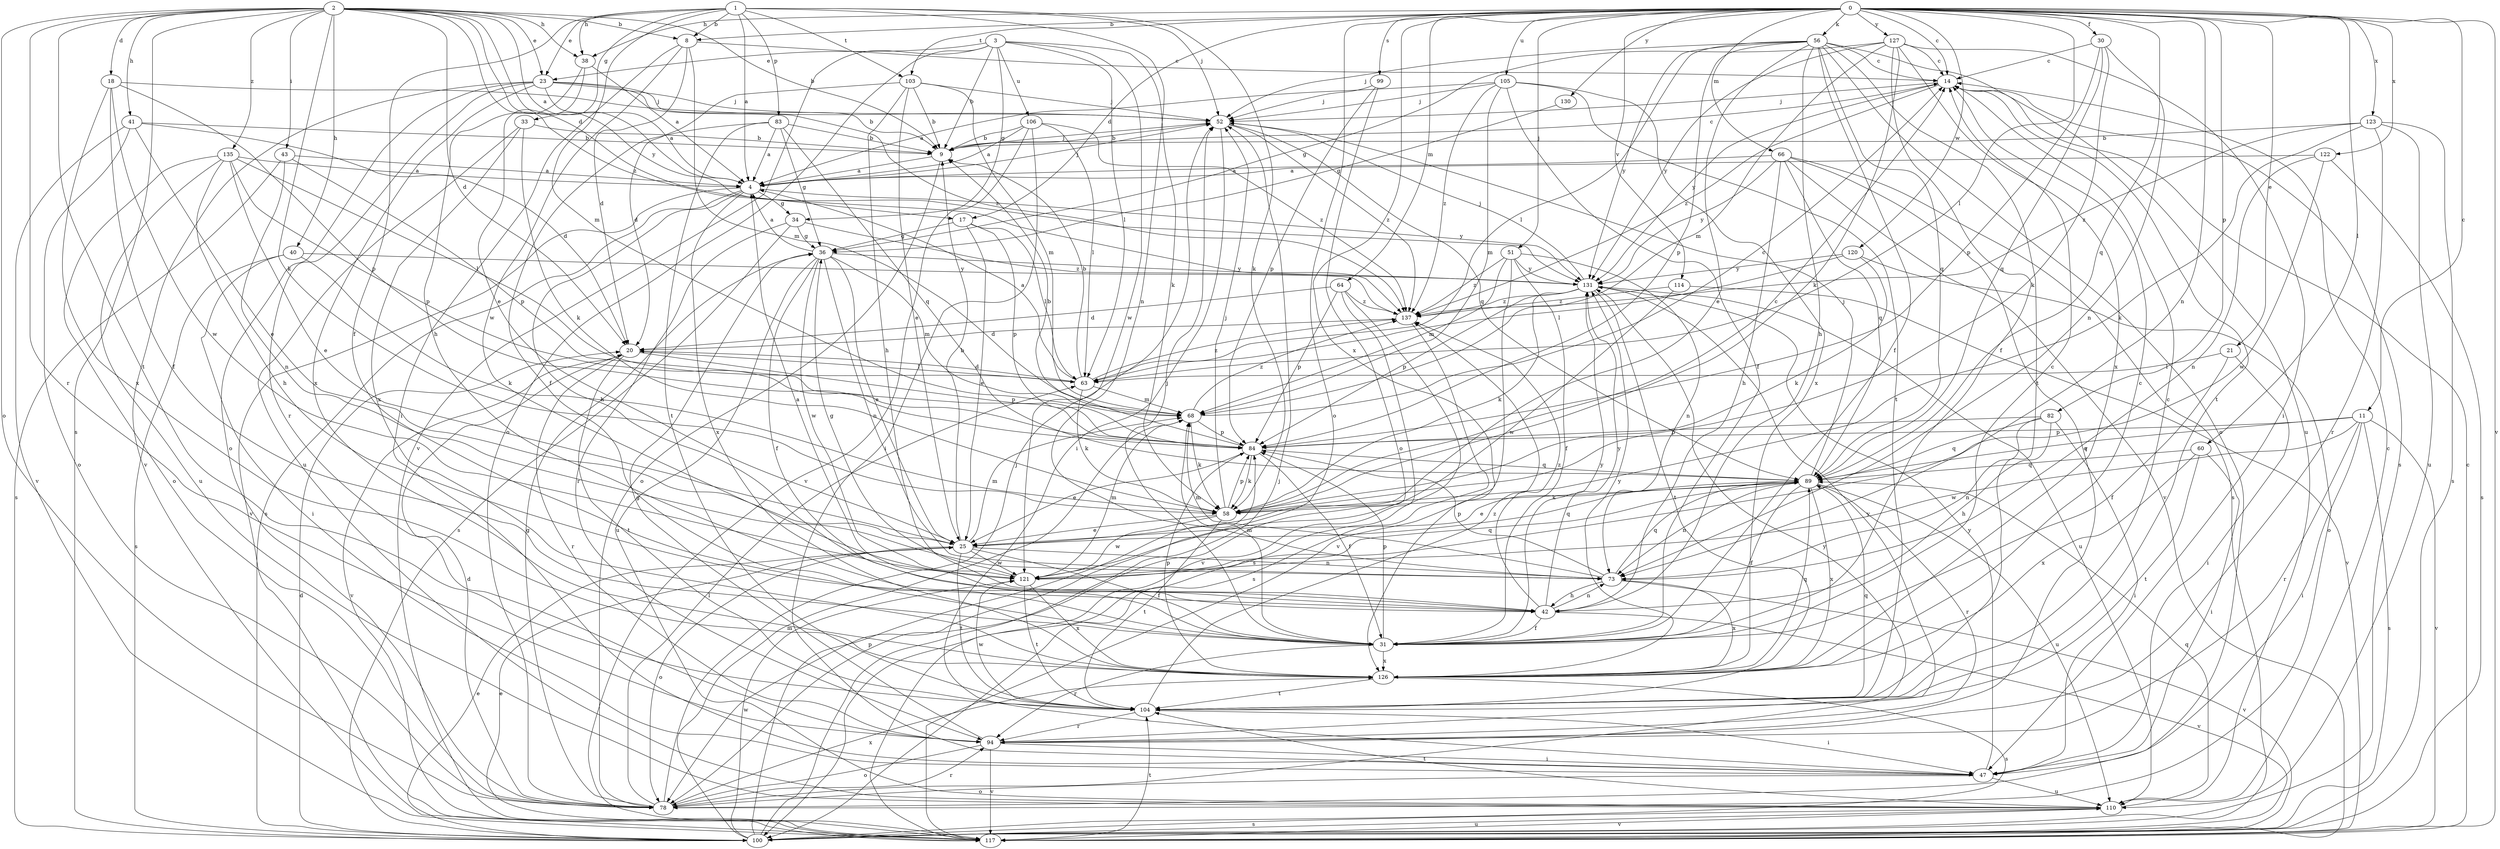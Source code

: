 strict digraph  {
0;
1;
2;
3;
4;
8;
9;
11;
14;
17;
18;
20;
21;
23;
25;
30;
31;
33;
34;
36;
38;
40;
41;
42;
43;
47;
51;
52;
56;
58;
60;
63;
64;
66;
68;
73;
78;
82;
83;
84;
89;
94;
99;
100;
103;
104;
105;
106;
110;
114;
117;
120;
121;
122;
123;
126;
127;
130;
131;
135;
137;
0 -> 8  [label=b];
0 -> 11  [label=c];
0 -> 14  [label=c];
0 -> 17  [label=d];
0 -> 21  [label=e];
0 -> 30  [label=f];
0 -> 38  [label=h];
0 -> 51  [label=j];
0 -> 56  [label=k];
0 -> 60  [label=l];
0 -> 63  [label=l];
0 -> 64  [label=m];
0 -> 66  [label=m];
0 -> 73  [label=n];
0 -> 78  [label=o];
0 -> 82  [label=p];
0 -> 89  [label=q];
0 -> 99  [label=s];
0 -> 103  [label=t];
0 -> 105  [label=u];
0 -> 114  [label=v];
0 -> 117  [label=v];
0 -> 120  [label=w];
0 -> 122  [label=x];
0 -> 123  [label=x];
0 -> 126  [label=x];
0 -> 127  [label=y];
0 -> 130  [label=y];
1 -> 4  [label=a];
1 -> 8  [label=b];
1 -> 23  [label=e];
1 -> 31  [label=f];
1 -> 33  [label=g];
1 -> 38  [label=h];
1 -> 52  [label=j];
1 -> 58  [label=k];
1 -> 68  [label=m];
1 -> 73  [label=n];
1 -> 83  [label=p];
1 -> 103  [label=t];
2 -> 4  [label=a];
2 -> 8  [label=b];
2 -> 9  [label=b];
2 -> 17  [label=d];
2 -> 18  [label=d];
2 -> 20  [label=d];
2 -> 23  [label=e];
2 -> 38  [label=h];
2 -> 40  [label=h];
2 -> 41  [label=h];
2 -> 43  [label=i];
2 -> 58  [label=k];
2 -> 78  [label=o];
2 -> 94  [label=r];
2 -> 100  [label=s];
2 -> 104  [label=t];
2 -> 131  [label=y];
2 -> 135  [label=z];
2 -> 137  [label=z];
3 -> 9  [label=b];
3 -> 23  [label=e];
3 -> 34  [label=g];
3 -> 58  [label=k];
3 -> 63  [label=l];
3 -> 78  [label=o];
3 -> 106  [label=u];
3 -> 117  [label=v];
3 -> 121  [label=w];
4 -> 34  [label=g];
4 -> 42  [label=h];
4 -> 52  [label=j];
4 -> 100  [label=s];
4 -> 117  [label=v];
4 -> 126  [label=x];
4 -> 131  [label=y];
8 -> 14  [label=c];
8 -> 20  [label=d];
8 -> 47  [label=i];
8 -> 68  [label=m];
8 -> 121  [label=w];
9 -> 4  [label=a];
9 -> 14  [label=c];
9 -> 52  [label=j];
9 -> 78  [label=o];
11 -> 47  [label=i];
11 -> 84  [label=p];
11 -> 89  [label=q];
11 -> 94  [label=r];
11 -> 100  [label=s];
11 -> 117  [label=v];
11 -> 121  [label=w];
14 -> 52  [label=j];
14 -> 100  [label=s];
14 -> 104  [label=t];
14 -> 131  [label=y];
14 -> 137  [label=z];
17 -> 25  [label=e];
17 -> 36  [label=g];
17 -> 63  [label=l];
17 -> 84  [label=p];
18 -> 31  [label=f];
18 -> 52  [label=j];
18 -> 84  [label=p];
18 -> 121  [label=w];
18 -> 126  [label=x];
20 -> 63  [label=l];
20 -> 84  [label=p];
20 -> 94  [label=r];
20 -> 104  [label=t];
20 -> 117  [label=v];
21 -> 31  [label=f];
21 -> 47  [label=i];
21 -> 63  [label=l];
23 -> 4  [label=a];
23 -> 9  [label=b];
23 -> 52  [label=j];
23 -> 78  [label=o];
23 -> 94  [label=r];
23 -> 117  [label=v];
23 -> 126  [label=x];
23 -> 137  [label=z];
25 -> 9  [label=b];
25 -> 31  [label=f];
25 -> 68  [label=m];
25 -> 73  [label=n];
25 -> 78  [label=o];
25 -> 89  [label=q];
25 -> 104  [label=t];
25 -> 121  [label=w];
30 -> 14  [label=c];
30 -> 58  [label=k];
30 -> 73  [label=n];
30 -> 84  [label=p];
30 -> 89  [label=q];
31 -> 14  [label=c];
31 -> 52  [label=j];
31 -> 68  [label=m];
31 -> 84  [label=p];
31 -> 94  [label=r];
31 -> 126  [label=x];
31 -> 131  [label=y];
33 -> 9  [label=b];
33 -> 58  [label=k];
33 -> 110  [label=u];
33 -> 126  [label=x];
34 -> 36  [label=g];
34 -> 94  [label=r];
34 -> 100  [label=s];
34 -> 137  [label=z];
36 -> 4  [label=a];
36 -> 25  [label=e];
36 -> 31  [label=f];
36 -> 68  [label=m];
36 -> 73  [label=n];
36 -> 110  [label=u];
36 -> 121  [label=w];
36 -> 131  [label=y];
38 -> 4  [label=a];
38 -> 25  [label=e];
38 -> 42  [label=h];
40 -> 47  [label=i];
40 -> 58  [label=k];
40 -> 100  [label=s];
40 -> 131  [label=y];
41 -> 9  [label=b];
41 -> 20  [label=d];
41 -> 25  [label=e];
41 -> 78  [label=o];
41 -> 117  [label=v];
42 -> 4  [label=a];
42 -> 31  [label=f];
42 -> 73  [label=n];
42 -> 117  [label=v];
42 -> 131  [label=y];
42 -> 137  [label=z];
43 -> 4  [label=a];
43 -> 73  [label=n];
43 -> 84  [label=p];
43 -> 100  [label=s];
47 -> 78  [label=o];
47 -> 110  [label=u];
47 -> 131  [label=y];
51 -> 31  [label=f];
51 -> 68  [label=m];
51 -> 73  [label=n];
51 -> 117  [label=v];
51 -> 131  [label=y];
51 -> 137  [label=z];
52 -> 9  [label=b];
52 -> 47  [label=i];
52 -> 89  [label=q];
52 -> 137  [label=z];
56 -> 14  [label=c];
56 -> 25  [label=e];
56 -> 31  [label=f];
56 -> 42  [label=h];
56 -> 52  [label=j];
56 -> 63  [label=l];
56 -> 78  [label=o];
56 -> 84  [label=p];
56 -> 89  [label=q];
56 -> 104  [label=t];
56 -> 110  [label=u];
56 -> 131  [label=y];
58 -> 14  [label=c];
58 -> 25  [label=e];
58 -> 52  [label=j];
58 -> 84  [label=p];
58 -> 104  [label=t];
58 -> 121  [label=w];
60 -> 47  [label=i];
60 -> 89  [label=q];
60 -> 104  [label=t];
60 -> 126  [label=x];
63 -> 4  [label=a];
63 -> 9  [label=b];
63 -> 20  [label=d];
63 -> 58  [label=k];
63 -> 68  [label=m];
63 -> 137  [label=z];
64 -> 20  [label=d];
64 -> 84  [label=p];
64 -> 100  [label=s];
64 -> 117  [label=v];
64 -> 137  [label=z];
66 -> 4  [label=a];
66 -> 42  [label=h];
66 -> 89  [label=q];
66 -> 94  [label=r];
66 -> 100  [label=s];
66 -> 117  [label=v];
66 -> 131  [label=y];
68 -> 14  [label=c];
68 -> 58  [label=k];
68 -> 84  [label=p];
68 -> 137  [label=z];
73 -> 42  [label=h];
73 -> 68  [label=m];
73 -> 84  [label=p];
73 -> 89  [label=q];
73 -> 117  [label=v];
73 -> 126  [label=x];
78 -> 20  [label=d];
78 -> 36  [label=g];
78 -> 52  [label=j];
78 -> 63  [label=l];
78 -> 94  [label=r];
78 -> 126  [label=x];
78 -> 131  [label=y];
82 -> 42  [label=h];
82 -> 47  [label=i];
82 -> 73  [label=n];
82 -> 84  [label=p];
82 -> 89  [label=q];
83 -> 4  [label=a];
83 -> 9  [label=b];
83 -> 31  [label=f];
83 -> 36  [label=g];
83 -> 89  [label=q];
83 -> 104  [label=t];
84 -> 9  [label=b];
84 -> 25  [label=e];
84 -> 31  [label=f];
84 -> 58  [label=k];
84 -> 89  [label=q];
89 -> 25  [label=e];
89 -> 31  [label=f];
89 -> 52  [label=j];
89 -> 58  [label=k];
89 -> 73  [label=n];
89 -> 94  [label=r];
89 -> 110  [label=u];
89 -> 126  [label=x];
94 -> 36  [label=g];
94 -> 47  [label=i];
94 -> 78  [label=o];
94 -> 117  [label=v];
94 -> 131  [label=y];
99 -> 52  [label=j];
99 -> 78  [label=o];
99 -> 84  [label=p];
100 -> 20  [label=d];
100 -> 25  [label=e];
100 -> 52  [label=j];
100 -> 68  [label=m];
100 -> 84  [label=p];
100 -> 110  [label=u];
100 -> 121  [label=w];
103 -> 9  [label=b];
103 -> 20  [label=d];
103 -> 25  [label=e];
103 -> 42  [label=h];
103 -> 52  [label=j];
103 -> 68  [label=m];
104 -> 14  [label=c];
104 -> 47  [label=i];
104 -> 89  [label=q];
104 -> 94  [label=r];
104 -> 121  [label=w];
104 -> 137  [label=z];
105 -> 4  [label=a];
105 -> 31  [label=f];
105 -> 52  [label=j];
105 -> 68  [label=m];
105 -> 104  [label=t];
105 -> 126  [label=x];
105 -> 137  [label=z];
106 -> 4  [label=a];
106 -> 9  [label=b];
106 -> 47  [label=i];
106 -> 63  [label=l];
106 -> 117  [label=v];
106 -> 137  [label=z];
110 -> 14  [label=c];
110 -> 89  [label=q];
110 -> 100  [label=s];
110 -> 104  [label=t];
110 -> 117  [label=v];
114 -> 117  [label=v];
114 -> 121  [label=w];
114 -> 137  [label=z];
117 -> 14  [label=c];
117 -> 25  [label=e];
117 -> 104  [label=t];
120 -> 58  [label=k];
120 -> 63  [label=l];
120 -> 78  [label=o];
120 -> 131  [label=y];
121 -> 36  [label=g];
121 -> 68  [label=m];
121 -> 89  [label=q];
121 -> 104  [label=t];
121 -> 126  [label=x];
122 -> 4  [label=a];
122 -> 73  [label=n];
122 -> 100  [label=s];
122 -> 121  [label=w];
123 -> 9  [label=b];
123 -> 58  [label=k];
123 -> 94  [label=r];
123 -> 100  [label=s];
123 -> 110  [label=u];
123 -> 137  [label=z];
126 -> 14  [label=c];
126 -> 84  [label=p];
126 -> 89  [label=q];
126 -> 100  [label=s];
126 -> 104  [label=t];
126 -> 131  [label=y];
127 -> 14  [label=c];
127 -> 31  [label=f];
127 -> 36  [label=g];
127 -> 47  [label=i];
127 -> 58  [label=k];
127 -> 68  [label=m];
127 -> 126  [label=x];
127 -> 131  [label=y];
130 -> 36  [label=g];
131 -> 52  [label=j];
131 -> 58  [label=k];
131 -> 84  [label=p];
131 -> 104  [label=t];
131 -> 110  [label=u];
131 -> 137  [label=z];
135 -> 4  [label=a];
135 -> 25  [label=e];
135 -> 42  [label=h];
135 -> 63  [label=l];
135 -> 78  [label=o];
135 -> 84  [label=p];
135 -> 110  [label=u];
137 -> 20  [label=d];
137 -> 100  [label=s];
}
